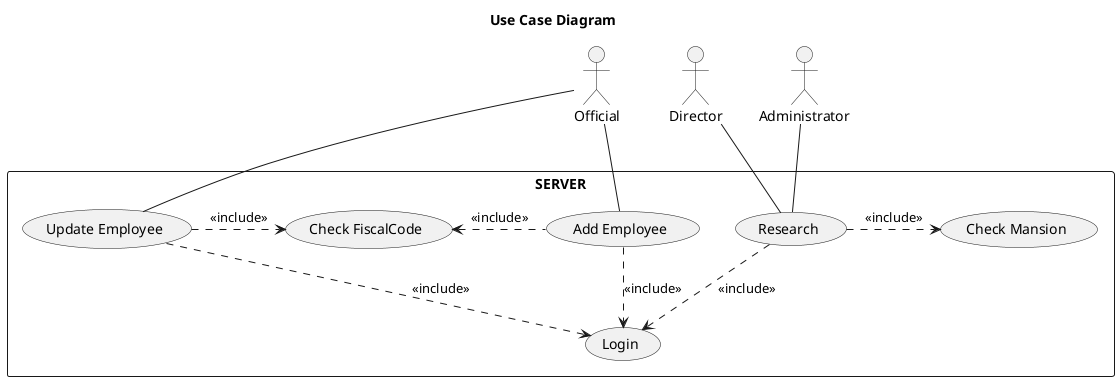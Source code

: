 @startuml
title Use Case Diagram

top to bottom direction

actor Administrator
actor Official
actor Director


rectangle  SERVER {
    Official -- (Add Employee)
    Official -- (Update Employee)
    Director -- (Research)
    Administrator -- (Research)
    (Add Employee) ..> (Login) : <<include>>
    (Add Employee) .left.> (Check FiscalCode) : <<include>>
    (Update Employee) ..> (Login) : <<include>>
    (Update Employee) .right.> (Check FiscalCode) : <<include>>
    (Research) ..> (Login) : <<include>>
    (Research) .> (Check Mansion) : <<include>>
}
@enduml